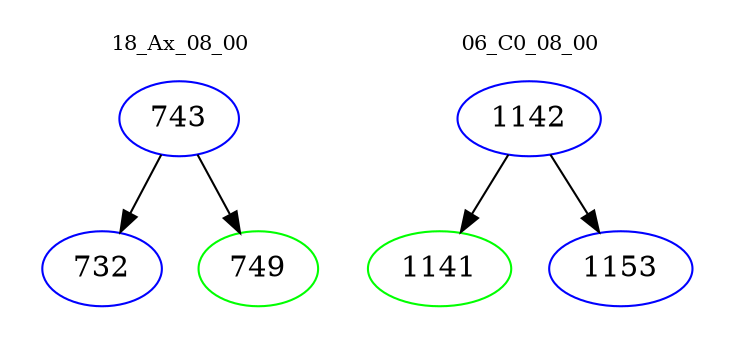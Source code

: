 digraph{
subgraph cluster_0 {
color = white
label = "18_Ax_08_00";
fontsize=10;
T0_743 [label="743", color="blue"]
T0_743 -> T0_732 [color="black"]
T0_732 [label="732", color="blue"]
T0_743 -> T0_749 [color="black"]
T0_749 [label="749", color="green"]
}
subgraph cluster_1 {
color = white
label = "06_C0_08_00";
fontsize=10;
T1_1142 [label="1142", color="blue"]
T1_1142 -> T1_1141 [color="black"]
T1_1141 [label="1141", color="green"]
T1_1142 -> T1_1153 [color="black"]
T1_1153 [label="1153", color="blue"]
}
}
